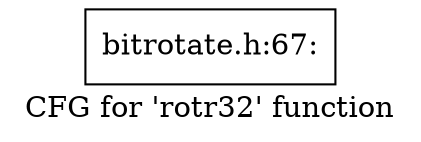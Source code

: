 digraph "CFG for 'rotr32' function" {
	label="CFG for 'rotr32' function";

	Node0xc79ef30 [shape=record,label="{bitrotate.h:67:}"];
}
